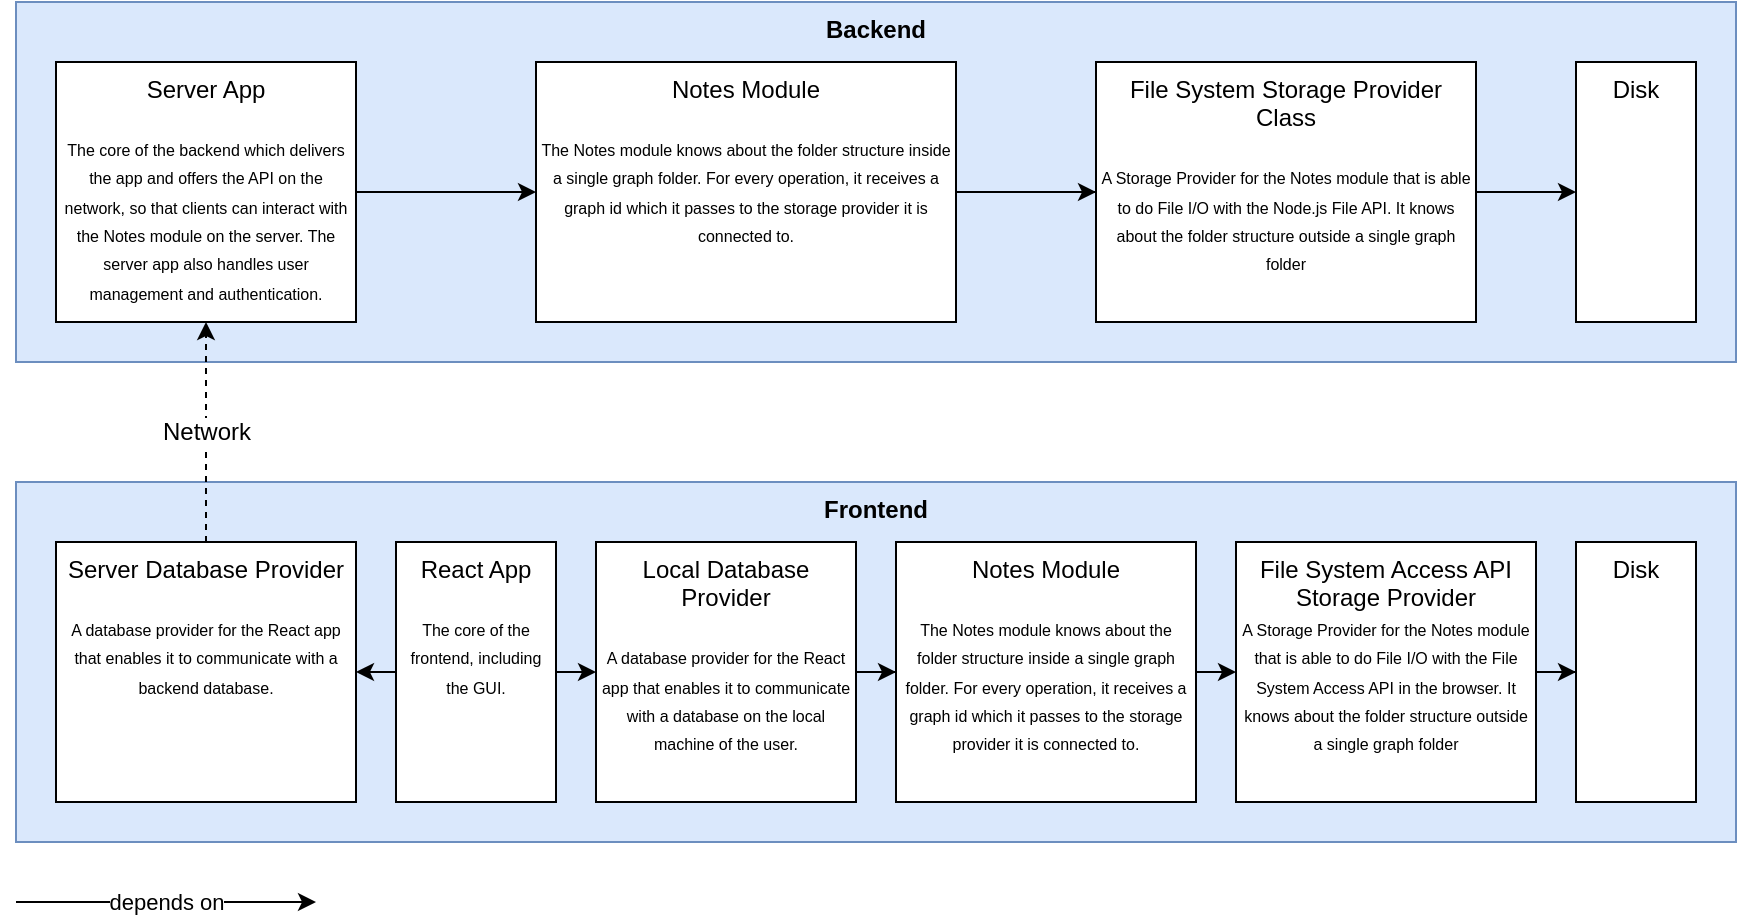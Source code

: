 <mxfile version="15.9.6" type="device"><diagram id="qS-jQ2ajo99lrUOsRT1V" name="Page-1"><mxGraphModel dx="2275" dy="753" grid="1" gridSize="10" guides="1" tooltips="1" connect="1" arrows="1" fold="1" page="1" pageScale="1" pageWidth="850" pageHeight="1100" math="0" shadow="0"><root><mxCell id="0"/><mxCell id="1" parent="0"/><mxCell id="FVvaAGEbGGejHHsWLCft-14" value="&lt;b&gt;Frontend&lt;/b&gt;" style="rounded=0;whiteSpace=wrap;html=1;verticalAlign=top;fillColor=#dae8fc;strokeColor=#6c8ebf;" parent="1" vertex="1"><mxGeometry x="-320" y="280" width="860" height="180" as="geometry"/></mxCell><mxCell id="FVvaAGEbGGejHHsWLCft-7" value="&lt;b&gt;Backend&lt;/b&gt;" style="rounded=0;whiteSpace=wrap;html=1;verticalAlign=top;fillColor=#dae8fc;strokeColor=#6c8ebf;" parent="1" vertex="1"><mxGeometry x="-320" y="40" width="860" height="180" as="geometry"/></mxCell><mxCell id="TeAqG8VK0ZqccpklMvDb-3" style="edgeStyle=orthogonalEdgeStyle;rounded=0;orthogonalLoop=1;jettySize=auto;html=1;startArrow=none;" parent="1" source="TeAqG8VK0ZqccpklMvDb-6" target="TeAqG8VK0ZqccpklMvDb-2" edge="1"><mxGeometry relative="1" as="geometry"><mxPoint x="130" y="135" as="sourcePoint"/></mxGeometry></mxCell><mxCell id="FVvaAGEbGGejHHsWLCft-17" style="edgeStyle=orthogonalEdgeStyle;rounded=0;orthogonalLoop=1;jettySize=auto;html=1;fontSize=8;" parent="1" source="FVvaAGEbGGejHHsWLCft-6" target="TeAqG8VK0ZqccpklMvDb-6" edge="1"><mxGeometry relative="1" as="geometry"><mxPoint y="135" as="targetPoint"/></mxGeometry></mxCell><mxCell id="FVvaAGEbGGejHHsWLCft-19" style="edgeStyle=orthogonalEdgeStyle;rounded=0;orthogonalLoop=1;jettySize=auto;html=1;entryX=0.5;entryY=1;entryDx=0;entryDy=0;fontSize=8;dashed=1;exitX=0.5;exitY=0;exitDx=0;exitDy=0;" parent="1" source="TeAqG8VK0ZqccpklMvDb-12" target="TeAqG8VK0ZqccpklMvDb-7" edge="1"><mxGeometry relative="1" as="geometry"><mxPoint x="-229.966" y="310" as="sourcePoint"/><mxPoint x="-230" y="210" as="targetPoint"/></mxGeometry></mxCell><mxCell id="FVvaAGEbGGejHHsWLCft-24" value="Network" style="edgeLabel;html=1;align=center;verticalAlign=middle;resizable=0;points=[];fontSize=12;" parent="FVvaAGEbGGejHHsWLCft-19" vertex="1" connectable="0"><mxGeometry x="0.013" relative="1" as="geometry"><mxPoint as="offset"/></mxGeometry></mxCell><mxCell id="FVvaAGEbGGejHHsWLCft-22" style="edgeStyle=orthogonalEdgeStyle;rounded=0;orthogonalLoop=1;jettySize=auto;html=1;entryX=0;entryY=0.5;entryDx=0;entryDy=0;fontSize=8;" parent="1" source="FVvaAGEbGGejHHsWLCft-11" target="FVvaAGEbGGejHHsWLCft-12" edge="1"><mxGeometry relative="1" as="geometry"/></mxCell><mxCell id="FVvaAGEbGGejHHsWLCft-11" value="Local Database Provider&lt;br&gt;&lt;br&gt;&lt;span style=&quot;font-size: 8px&quot;&gt;A database provider for the React app that enables it to communicate with a database on the local machine of the user.&lt;/span&gt;&lt;br&gt;" style="whiteSpace=wrap;html=1;aspect=fixed;verticalAlign=top;" parent="1" vertex="1"><mxGeometry x="-30" y="310" width="130" height="130" as="geometry"/></mxCell><mxCell id="TeAqG8VK0ZqccpklMvDb-16" style="edgeStyle=none;rounded=0;orthogonalLoop=1;jettySize=auto;html=1;entryX=0;entryY=0.5;entryDx=0;entryDy=0;" parent="1" source="FVvaAGEbGGejHHsWLCft-12" target="TeAqG8VK0ZqccpklMvDb-9" edge="1"><mxGeometry relative="1" as="geometry"/></mxCell><mxCell id="FVvaAGEbGGejHHsWLCft-12" value="Notes Module&lt;br&gt;&lt;br&gt;&lt;font style=&quot;font-size: 8px&quot;&gt;The Notes module knows about the folder structure inside a single graph folder. For every operation, it receives a graph id which it passes to the storage provider it is connected to.&lt;/font&gt;" style="rounded=0;whiteSpace=wrap;html=1;verticalAlign=top;" parent="1" vertex="1"><mxGeometry x="120" y="310" width="150" height="130" as="geometry"/></mxCell><mxCell id="TeAqG8VK0ZqccpklMvDb-10" style="rounded=0;orthogonalLoop=1;jettySize=auto;html=1;" parent="1" source="TeAqG8VK0ZqccpklMvDb-1" target="FVvaAGEbGGejHHsWLCft-11" edge="1"><mxGeometry relative="1" as="geometry"/></mxCell><mxCell id="TeAqG8VK0ZqccpklMvDb-15" style="edgeStyle=none;rounded=0;orthogonalLoop=1;jettySize=auto;html=1;entryX=1;entryY=0.5;entryDx=0;entryDy=0;" parent="1" source="TeAqG8VK0ZqccpklMvDb-1" target="TeAqG8VK0ZqccpklMvDb-12" edge="1"><mxGeometry relative="1" as="geometry"/></mxCell><mxCell id="TeAqG8VK0ZqccpklMvDb-1" value="&lt;span&gt;React App&lt;/span&gt;&lt;br&gt;&lt;br&gt;&lt;font style=&quot;font-size: 8px&quot;&gt;The core of the frontend, including the GUI.&lt;/font&gt;" style="rounded=0;whiteSpace=wrap;html=1;verticalAlign=top;" parent="1" vertex="1"><mxGeometry x="-130" y="310" width="80" height="130" as="geometry"/></mxCell><mxCell id="TeAqG8VK0ZqccpklMvDb-2" value="Disk" style="rounded=0;whiteSpace=wrap;html=1;verticalAlign=top;" parent="1" vertex="1"><mxGeometry x="460" y="70" width="60" height="130" as="geometry"/></mxCell><mxCell id="TeAqG8VK0ZqccpklMvDb-4" value="Disk" style="rounded=0;whiteSpace=wrap;html=1;verticalAlign=top;" parent="1" vertex="1"><mxGeometry x="460" y="310" width="60" height="130" as="geometry"/></mxCell><mxCell id="TeAqG8VK0ZqccpklMvDb-8" style="edgeStyle=orthogonalEdgeStyle;rounded=0;orthogonalLoop=1;jettySize=auto;html=1;entryX=0;entryY=0.5;entryDx=0;entryDy=0;" parent="1" source="TeAqG8VK0ZqccpklMvDb-7" target="FVvaAGEbGGejHHsWLCft-6" edge="1"><mxGeometry relative="1" as="geometry"/></mxCell><mxCell id="TeAqG8VK0ZqccpklMvDb-7" value="Server App&lt;br&gt;&lt;br&gt;&lt;font style=&quot;font-size: 8px&quot;&gt;The core of the backend which delivers the app and offers the API on the network, so that clients can interact with the Notes module on the server. The server app also handles user management and authentication.&lt;/font&gt;" style="rounded=0;whiteSpace=wrap;html=1;verticalAlign=top;" parent="1" vertex="1"><mxGeometry x="-300" y="70" width="150" height="130" as="geometry"/></mxCell><mxCell id="TeAqG8VK0ZqccpklMvDb-11" style="edgeStyle=orthogonalEdgeStyle;rounded=0;orthogonalLoop=1;jettySize=auto;html=1;" parent="1" source="TeAqG8VK0ZqccpklMvDb-9" target="TeAqG8VK0ZqccpklMvDb-4" edge="1"><mxGeometry relative="1" as="geometry"/></mxCell><mxCell id="TeAqG8VK0ZqccpklMvDb-9" value="File System Access API Storage Provider&lt;br&gt;&lt;span style=&quot;font-size: 8px&quot;&gt;A Storage Provider for the Notes module that is able to do File I/O with the File System Access API in the browser. It knows about the folder structure outside a single graph folder&lt;/span&gt;" style="rounded=0;whiteSpace=wrap;html=1;verticalAlign=top;" parent="1" vertex="1"><mxGeometry x="290" y="310" width="150" height="130" as="geometry"/></mxCell><mxCell id="TeAqG8VK0ZqccpklMvDb-12" value="Server Database Provider&lt;br&gt;&lt;br&gt;&lt;font style=&quot;font-size: 8px&quot;&gt;A database provider for the React app that enables it to communicate with a backend database.&lt;/font&gt;" style="rounded=0;whiteSpace=wrap;html=1;verticalAlign=top;" parent="1" vertex="1"><mxGeometry x="-300" y="310" width="150" height="130" as="geometry"/></mxCell><mxCell id="TeAqG8VK0ZqccpklMvDb-14" value="depends on" style="endArrow=classic;html=1;rounded=0;" parent="1" edge="1"><mxGeometry width="50" height="50" relative="1" as="geometry"><mxPoint x="-320" y="490" as="sourcePoint"/><mxPoint x="-170" y="490" as="targetPoint"/></mxGeometry></mxCell><mxCell id="TeAqG8VK0ZqccpklMvDb-6" value="&lt;span&gt;File System Storage Provider Class&lt;/span&gt;&lt;br&gt;&lt;br&gt;&lt;font style=&quot;font-size: 8px&quot;&gt;A Storage Provider for the Notes module that is able to do File I/O with the Node.js File API. It knows about the folder structure outside a single graph folder&lt;/font&gt;" style="rounded=0;whiteSpace=wrap;html=1;verticalAlign=top;" parent="1" vertex="1"><mxGeometry x="220" y="70" width="190" height="130" as="geometry"/></mxCell><mxCell id="TeAqG8VK0ZqccpklMvDb-17" value="" style="edgeStyle=orthogonalEdgeStyle;rounded=0;orthogonalLoop=1;jettySize=auto;html=1;endArrow=none;startArrow=none;" parent="1" source="FVvaAGEbGGejHHsWLCft-6" target="TeAqG8VK0ZqccpklMvDb-6" edge="1"><mxGeometry relative="1" as="geometry"><mxPoint x="130" y="135" as="sourcePoint"/><mxPoint x="460" y="135" as="targetPoint"/></mxGeometry></mxCell><mxCell id="FVvaAGEbGGejHHsWLCft-6" value="Notes Module&lt;br&gt;&lt;br&gt;&lt;span style=&quot;font-size: 8px&quot;&gt;The Notes module knows about the folder structure inside a single graph folder. For every operation, it receives a graph id which it passes to the storage provider it is connected to.&lt;/span&gt;" style="rounded=0;whiteSpace=wrap;html=1;verticalAlign=top;" parent="1" vertex="1"><mxGeometry x="-60" y="70" width="210" height="130" as="geometry"/></mxCell></root></mxGraphModel></diagram></mxfile>